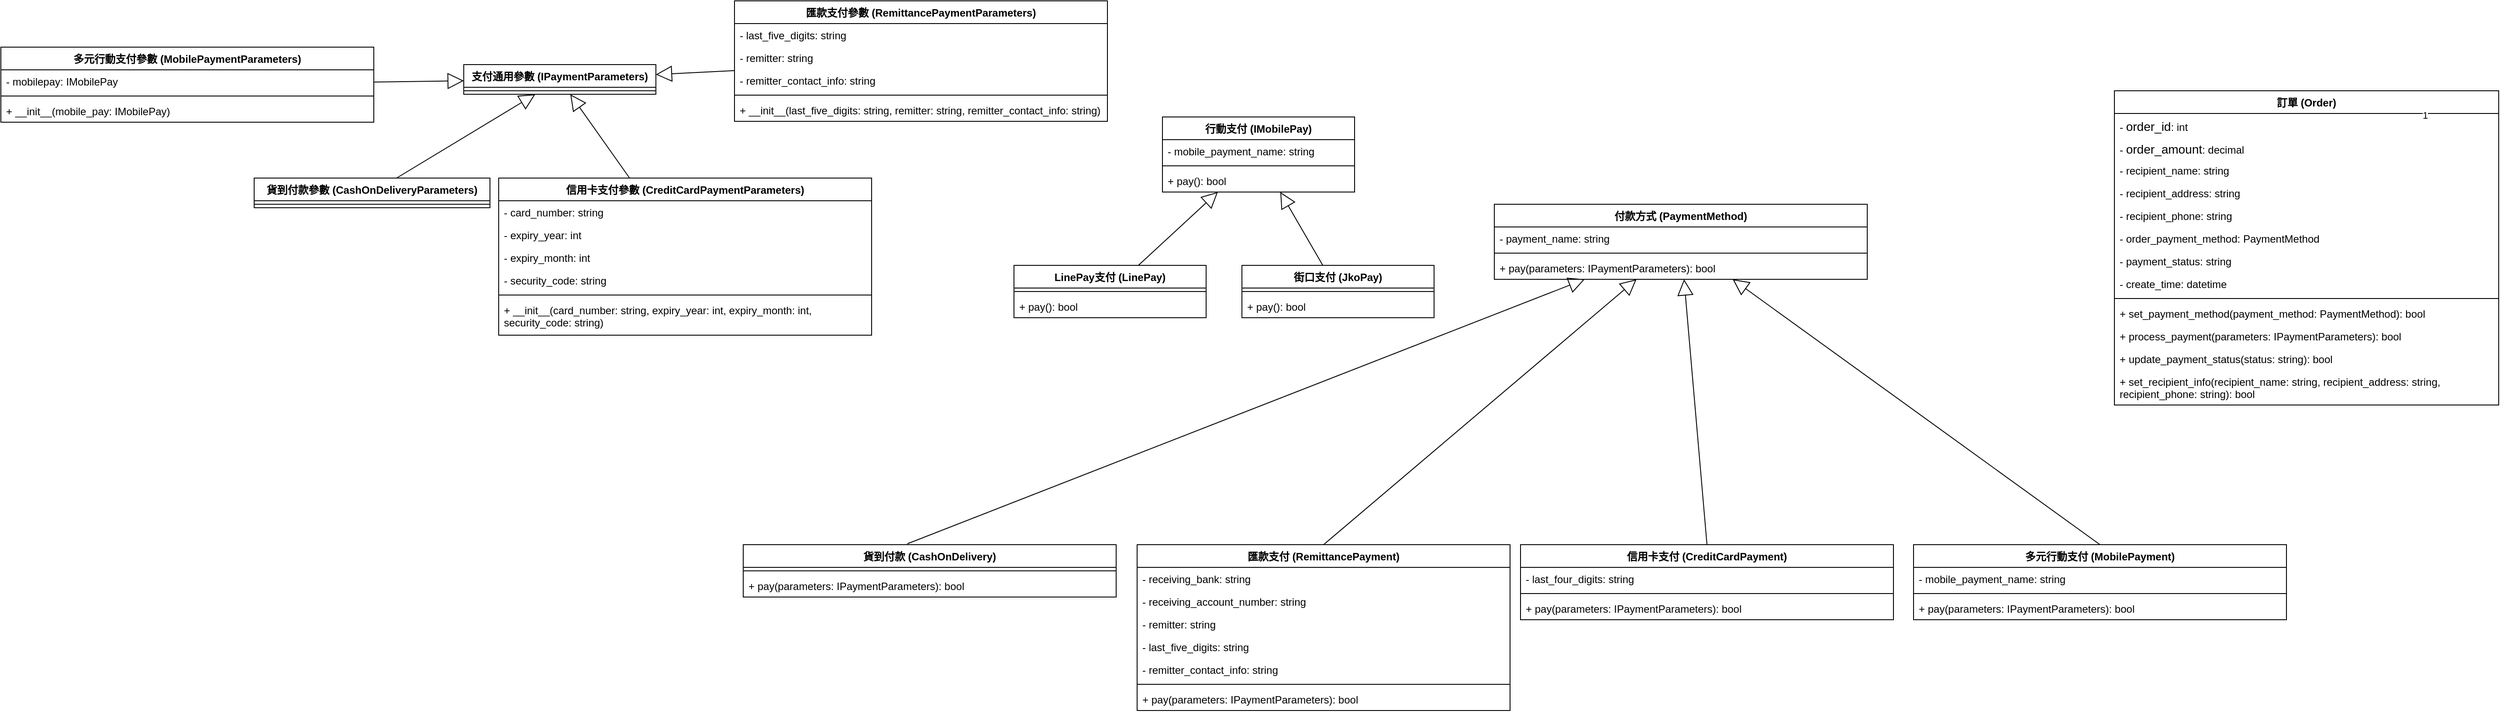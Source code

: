 <mxfile version="25.0.1">
  <diagram name="第 1 页" id="kN2KPB9RIJx70werJEgm">
    <mxGraphModel dx="2902" dy="813" grid="1" gridSize="10" guides="1" tooltips="1" connect="1" arrows="1" fold="1" page="1" pageScale="1" pageWidth="1169" pageHeight="1654" math="0" shadow="0">
      <root>
        <mxCell id="0" />
        <mxCell id="1" parent="0" />
        <mxCell id="q0TdbtP4-X2V0STU8fqp-1" value="訂單 (Order)" style="swimlane;fontStyle=1;align=center;verticalAlign=top;childLayout=stackLayout;horizontal=1;startSize=26;horizontalStack=0;resizeParent=1;resizeParentMax=0;resizeLast=0;collapsible=1;marginBottom=0;whiteSpace=wrap;html=1;" parent="1" vertex="1">
          <mxGeometry x="1490" y="210" width="440" height="360" as="geometry">
            <mxRectangle x="200" y="140" width="160" height="40" as="alternateBounds" />
          </mxGeometry>
        </mxCell>
        <mxCell id="q0TdbtP4-X2V0STU8fqp-2" value="-&amp;nbsp;&lt;span style=&quot;font-family: sans-serif; font-size: 14px; text-wrap-mode: nowrap; background-color: rgb(255, 255, 255);&quot;&gt;order_id&lt;/span&gt;: int" style="text;strokeColor=none;fillColor=none;align=left;verticalAlign=top;spacingLeft=4;spacingRight=4;overflow=hidden;rotatable=0;points=[[0,0.5],[1,0.5]];portConstraint=eastwest;whiteSpace=wrap;html=1;" parent="q0TdbtP4-X2V0STU8fqp-1" vertex="1">
          <mxGeometry y="26" width="440" height="26" as="geometry" />
        </mxCell>
        <mxCell id="q0TdbtP4-X2V0STU8fqp-4" value="-&amp;nbsp;&lt;span style=&quot;font-family: sans-serif; font-size: 14px; text-wrap-mode: nowrap; background-color: rgb(255, 255, 255);&quot;&gt;order_amount&lt;/span&gt;: decimal" style="text;strokeColor=none;fillColor=none;align=left;verticalAlign=top;spacingLeft=4;spacingRight=4;overflow=hidden;rotatable=0;points=[[0,0.5],[1,0.5]];portConstraint=eastwest;whiteSpace=wrap;html=1;" parent="q0TdbtP4-X2V0STU8fqp-1" vertex="1">
          <mxGeometry y="52" width="440" height="26" as="geometry" />
        </mxCell>
        <mxCell id="q0TdbtP4-X2V0STU8fqp-6" value="-&amp;nbsp;&lt;span style=&quot;font-family: sans-serif; text-wrap-mode: nowrap; background-color: rgb(255, 255, 255);&quot;&gt;recipient_name&lt;/span&gt;: string" style="text;strokeColor=none;fillColor=none;align=left;verticalAlign=top;spacingLeft=4;spacingRight=4;overflow=hidden;rotatable=0;points=[[0,0.5],[1,0.5]];portConstraint=eastwest;whiteSpace=wrap;html=1;fontSize=12;" parent="q0TdbtP4-X2V0STU8fqp-1" vertex="1">
          <mxGeometry y="78" width="440" height="26" as="geometry" />
        </mxCell>
        <mxCell id="q0TdbtP4-X2V0STU8fqp-7" value="-&amp;nbsp;&lt;span style=&quot;font-family: sans-serif; text-wrap-mode: nowrap; background-color: rgb(255, 255, 255);&quot;&gt;&lt;font&gt;recipient_address&lt;/font&gt;&lt;/span&gt;: string" style="text;strokeColor=none;fillColor=none;align=left;verticalAlign=top;spacingLeft=4;spacingRight=4;overflow=hidden;rotatable=0;points=[[0,0.5],[1,0.5]];portConstraint=eastwest;whiteSpace=wrap;html=1;" parent="q0TdbtP4-X2V0STU8fqp-1" vertex="1">
          <mxGeometry y="104" width="440" height="26" as="geometry" />
        </mxCell>
        <mxCell id="q0TdbtP4-X2V0STU8fqp-8" value="-&amp;nbsp;&lt;span style=&quot;font-family: sans-serif; text-wrap-mode: nowrap; background-color: rgb(255, 255, 255);&quot;&gt;recipient_phone&lt;/span&gt;: string" style="text;strokeColor=none;fillColor=none;align=left;verticalAlign=top;spacingLeft=4;spacingRight=4;overflow=hidden;rotatable=0;points=[[0,0.5],[1,0.5]];portConstraint=eastwest;whiteSpace=wrap;html=1;fontSize=12;" parent="q0TdbtP4-X2V0STU8fqp-1" vertex="1">
          <mxGeometry y="130" width="440" height="26" as="geometry" />
        </mxCell>
        <mxCell id="q0TdbtP4-X2V0STU8fqp-9" value="-&amp;nbsp;&lt;span style=&quot;font-family: sans-serif; text-wrap-mode: nowrap; background-color: rgb(255, 255, 255);&quot;&gt;order_payment_method&lt;/span&gt;: &lt;font face=&quot;sans-serif&quot;&gt;&lt;span style=&quot;text-wrap-mode: nowrap;&quot;&gt;PaymentMethod&lt;/span&gt;&lt;/font&gt;" style="text;strokeColor=none;fillColor=none;align=left;verticalAlign=top;spacingLeft=4;spacingRight=4;overflow=hidden;rotatable=0;points=[[0,0.5],[1,0.5]];portConstraint=eastwest;whiteSpace=wrap;html=1;fontSize=12;" parent="q0TdbtP4-X2V0STU8fqp-1" vertex="1">
          <mxGeometry y="156" width="440" height="26" as="geometry" />
        </mxCell>
        <mxCell id="q0TdbtP4-X2V0STU8fqp-11" value="- payment_status: string" style="text;strokeColor=none;fillColor=none;align=left;verticalAlign=top;spacingLeft=4;spacingRight=4;overflow=hidden;rotatable=0;points=[[0,0.5],[1,0.5]];portConstraint=eastwest;whiteSpace=wrap;html=1;" parent="q0TdbtP4-X2V0STU8fqp-1" vertex="1">
          <mxGeometry y="182" width="440" height="26" as="geometry" />
        </mxCell>
        <mxCell id="q0TdbtP4-X2V0STU8fqp-12" value="- create_time: datetime" style="text;strokeColor=none;fillColor=none;align=left;verticalAlign=top;spacingLeft=4;spacingRight=4;overflow=hidden;rotatable=0;points=[[0,0.5],[1,0.5]];portConstraint=eastwest;whiteSpace=wrap;html=1;" parent="q0TdbtP4-X2V0STU8fqp-1" vertex="1">
          <mxGeometry y="208" width="440" height="26" as="geometry" />
        </mxCell>
        <mxCell id="q0TdbtP4-X2V0STU8fqp-13" value="" style="line;strokeWidth=1;fillColor=none;align=left;verticalAlign=middle;spacingTop=-1;spacingLeft=3;spacingRight=3;rotatable=0;labelPosition=right;points=[];portConstraint=eastwest;strokeColor=inherit;" parent="q0TdbtP4-X2V0STU8fqp-1" vertex="1">
          <mxGeometry y="234" width="440" height="8" as="geometry" />
        </mxCell>
        <mxCell id="q0TdbtP4-X2V0STU8fqp-14" value="+ set_payment_method(payment_method: PaymentMethod): bool" style="text;strokeColor=none;fillColor=none;align=left;verticalAlign=top;spacingLeft=4;spacingRight=4;overflow=hidden;rotatable=0;points=[[0,0.5],[1,0.5]];portConstraint=eastwest;whiteSpace=wrap;html=1;" parent="q0TdbtP4-X2V0STU8fqp-1" vertex="1">
          <mxGeometry y="242" width="440" height="26" as="geometry" />
        </mxCell>
        <mxCell id="q0TdbtP4-X2V0STU8fqp-15" value="+ process_payment(parameters: IPaymentParameters): bool" style="text;strokeColor=none;fillColor=none;align=left;verticalAlign=top;spacingLeft=4;spacingRight=4;overflow=hidden;rotatable=0;points=[[0,0.5],[1,0.5]];portConstraint=eastwest;whiteSpace=wrap;html=1;" parent="q0TdbtP4-X2V0STU8fqp-1" vertex="1">
          <mxGeometry y="268" width="440" height="26" as="geometry" />
        </mxCell>
        <mxCell id="4t4U_nMPSx-wu9e17vIo-1" value="+ update_payment_status(status: string): bool" style="text;strokeColor=none;fillColor=none;align=left;verticalAlign=top;spacingLeft=4;spacingRight=4;overflow=hidden;rotatable=0;points=[[0,0.5],[1,0.5]];portConstraint=eastwest;whiteSpace=wrap;html=1;" vertex="1" parent="q0TdbtP4-X2V0STU8fqp-1">
          <mxGeometry y="294" width="440" height="26" as="geometry" />
        </mxCell>
        <mxCell id="4t4U_nMPSx-wu9e17vIo-2" value="+&amp;nbsp;set_recipient_info(recipient_name: string, recipient_address: string, recipient_phone: string): bool" style="text;strokeColor=none;fillColor=none;align=left;verticalAlign=top;spacingLeft=4;spacingRight=4;overflow=hidden;rotatable=0;points=[[0,0.5],[1,0.5]];portConstraint=eastwest;whiteSpace=wrap;html=1;" vertex="1" parent="q0TdbtP4-X2V0STU8fqp-1">
          <mxGeometry y="320" width="440" height="40" as="geometry" />
        </mxCell>
        <mxCell id="q0TdbtP4-X2V0STU8fqp-16" value="1" style="edgeLabel;resizable=0;html=1;align=left;verticalAlign=bottom;" parent="1" connectable="0" vertex="1">
          <mxGeometry x="1841" y="246" as="geometry" />
        </mxCell>
        <mxCell id="q0TdbtP4-X2V0STU8fqp-17" value="付款方式 (PaymentMethod)" style="swimlane;fontStyle=1;align=center;verticalAlign=top;childLayout=stackLayout;horizontal=1;startSize=26;horizontalStack=0;resizeParent=1;resizeParentMax=0;resizeLast=0;collapsible=1;marginBottom=0;whiteSpace=wrap;html=1;" parent="1" vertex="1">
          <mxGeometry x="780" y="340" width="427" height="86" as="geometry">
            <mxRectangle x="200" y="140" width="160" height="40" as="alternateBounds" />
          </mxGeometry>
        </mxCell>
        <mxCell id="q0TdbtP4-X2V0STU8fqp-18" value="- payment_name: string" style="text;strokeColor=none;fillColor=none;align=left;verticalAlign=top;spacingLeft=4;spacingRight=4;overflow=hidden;rotatable=0;points=[[0,0.5],[1,0.5]];portConstraint=eastwest;whiteSpace=wrap;html=1;" parent="q0TdbtP4-X2V0STU8fqp-17" vertex="1">
          <mxGeometry y="26" width="427" height="26" as="geometry" />
        </mxCell>
        <mxCell id="q0TdbtP4-X2V0STU8fqp-22" value="" style="line;strokeWidth=1;fillColor=none;align=left;verticalAlign=middle;spacingTop=-1;spacingLeft=3;spacingRight=3;rotatable=0;labelPosition=right;points=[];portConstraint=eastwest;strokeColor=inherit;" parent="q0TdbtP4-X2V0STU8fqp-17" vertex="1">
          <mxGeometry y="52" width="427" height="8" as="geometry" />
        </mxCell>
        <mxCell id="q0TdbtP4-X2V0STU8fqp-25" value="+ pay(parameters: IPaymentParameters): bool" style="text;strokeColor=none;fillColor=none;align=left;verticalAlign=top;spacingLeft=4;spacingRight=4;overflow=hidden;rotatable=0;points=[[0,0.5],[1,0.5]];portConstraint=eastwest;whiteSpace=wrap;html=1;" parent="q0TdbtP4-X2V0STU8fqp-17" vertex="1">
          <mxGeometry y="60" width="427" height="26" as="geometry" />
        </mxCell>
        <mxCell id="q0TdbtP4-X2V0STU8fqp-29" value="多元行動支付 (MobilePayment)" style="swimlane;fontStyle=1;align=center;verticalAlign=top;childLayout=stackLayout;horizontal=1;startSize=26;horizontalStack=0;resizeParent=1;resizeParentMax=0;resizeLast=0;collapsible=1;marginBottom=0;whiteSpace=wrap;html=1;" parent="1" vertex="1">
          <mxGeometry x="1260" y="730" width="427" height="86" as="geometry">
            <mxRectangle x="200" y="140" width="160" height="40" as="alternateBounds" />
          </mxGeometry>
        </mxCell>
        <mxCell id="q0TdbtP4-X2V0STU8fqp-30" value="- mobile_payment_name: string" style="text;strokeColor=none;fillColor=none;align=left;verticalAlign=top;spacingLeft=4;spacingRight=4;overflow=hidden;rotatable=0;points=[[0,0.5],[1,0.5]];portConstraint=eastwest;whiteSpace=wrap;html=1;" parent="q0TdbtP4-X2V0STU8fqp-29" vertex="1">
          <mxGeometry y="26" width="427" height="26" as="geometry" />
        </mxCell>
        <mxCell id="q0TdbtP4-X2V0STU8fqp-32" value="" style="line;strokeWidth=1;fillColor=none;align=left;verticalAlign=middle;spacingTop=-1;spacingLeft=3;spacingRight=3;rotatable=0;labelPosition=right;points=[];portConstraint=eastwest;strokeColor=inherit;" parent="q0TdbtP4-X2V0STU8fqp-29" vertex="1">
          <mxGeometry y="52" width="427" height="8" as="geometry" />
        </mxCell>
        <mxCell id="q0TdbtP4-X2V0STU8fqp-33" value="+ pay(parameters: IPaymentParameters): bool" style="text;strokeColor=none;fillColor=none;align=left;verticalAlign=top;spacingLeft=4;spacingRight=4;overflow=hidden;rotatable=0;points=[[0,0.5],[1,0.5]];portConstraint=eastwest;whiteSpace=wrap;html=1;" parent="q0TdbtP4-X2V0STU8fqp-29" vertex="1">
          <mxGeometry y="60" width="427" height="26" as="geometry" />
        </mxCell>
        <mxCell id="q0TdbtP4-X2V0STU8fqp-34" value="" style="endArrow=block;endSize=16;endFill=0;html=1;rounded=0;exitX=0.5;exitY=0;exitDx=0;exitDy=0;" parent="1" source="q0TdbtP4-X2V0STU8fqp-29" target="q0TdbtP4-X2V0STU8fqp-17" edge="1">
          <mxGeometry width="160" relative="1" as="geometry">
            <mxPoint x="720" y="310" as="sourcePoint" />
            <mxPoint x="1100" y="450" as="targetPoint" />
          </mxGeometry>
        </mxCell>
        <mxCell id="q0TdbtP4-X2V0STU8fqp-35" value="信用卡支付 (CreditCardPayment)" style="swimlane;fontStyle=1;align=center;verticalAlign=top;childLayout=stackLayout;horizontal=1;startSize=26;horizontalStack=0;resizeParent=1;resizeParentMax=0;resizeLast=0;collapsible=1;marginBottom=0;whiteSpace=wrap;html=1;" parent="1" vertex="1">
          <mxGeometry x="810" y="730" width="427" height="86" as="geometry">
            <mxRectangle x="200" y="140" width="160" height="40" as="alternateBounds" />
          </mxGeometry>
        </mxCell>
        <mxCell id="q0TdbtP4-X2V0STU8fqp-36" value="- last_four_digits: string" style="text;strokeColor=none;fillColor=none;align=left;verticalAlign=top;spacingLeft=4;spacingRight=4;overflow=hidden;rotatable=0;points=[[0,0.5],[1,0.5]];portConstraint=eastwest;whiteSpace=wrap;html=1;" parent="q0TdbtP4-X2V0STU8fqp-35" vertex="1">
          <mxGeometry y="26" width="427" height="26" as="geometry" />
        </mxCell>
        <mxCell id="q0TdbtP4-X2V0STU8fqp-37" value="" style="line;strokeWidth=1;fillColor=none;align=left;verticalAlign=middle;spacingTop=-1;spacingLeft=3;spacingRight=3;rotatable=0;labelPosition=right;points=[];portConstraint=eastwest;strokeColor=inherit;" parent="q0TdbtP4-X2V0STU8fqp-35" vertex="1">
          <mxGeometry y="52" width="427" height="8" as="geometry" />
        </mxCell>
        <mxCell id="q0TdbtP4-X2V0STU8fqp-38" value="+ pay(parameters: IPaymentParameters): bool" style="text;strokeColor=none;fillColor=none;align=left;verticalAlign=top;spacingLeft=4;spacingRight=4;overflow=hidden;rotatable=0;points=[[0,0.5],[1,0.5]];portConstraint=eastwest;whiteSpace=wrap;html=1;" parent="q0TdbtP4-X2V0STU8fqp-35" vertex="1">
          <mxGeometry y="60" width="427" height="26" as="geometry" />
        </mxCell>
        <mxCell id="q0TdbtP4-X2V0STU8fqp-39" value="" style="endArrow=block;endSize=16;endFill=0;html=1;rounded=0;exitX=0.5;exitY=0;exitDx=0;exitDy=0;" parent="1" source="q0TdbtP4-X2V0STU8fqp-35" target="q0TdbtP4-X2V0STU8fqp-17" edge="1">
          <mxGeometry width="160" relative="1" as="geometry">
            <mxPoint x="1254" y="740" as="sourcePoint" />
            <mxPoint x="994" y="570" as="targetPoint" />
          </mxGeometry>
        </mxCell>
        <mxCell id="q0TdbtP4-X2V0STU8fqp-40" value="匯款支付 (RemittancePayment)" style="swimlane;fontStyle=1;align=center;verticalAlign=top;childLayout=stackLayout;horizontal=1;startSize=26;horizontalStack=0;resizeParent=1;resizeParentMax=0;resizeLast=0;collapsible=1;marginBottom=0;whiteSpace=wrap;html=1;" parent="1" vertex="1">
          <mxGeometry x="371" y="730" width="427" height="190" as="geometry">
            <mxRectangle x="200" y="140" width="160" height="40" as="alternateBounds" />
          </mxGeometry>
        </mxCell>
        <mxCell id="q0TdbtP4-X2V0STU8fqp-41" value="- receiving_bank: string" style="text;strokeColor=none;fillColor=none;align=left;verticalAlign=top;spacingLeft=4;spacingRight=4;overflow=hidden;rotatable=0;points=[[0,0.5],[1,0.5]];portConstraint=eastwest;whiteSpace=wrap;html=1;" parent="q0TdbtP4-X2V0STU8fqp-40" vertex="1">
          <mxGeometry y="26" width="427" height="26" as="geometry" />
        </mxCell>
        <mxCell id="q0TdbtP4-X2V0STU8fqp-42" value="- receiving_account_number: string" style="text;strokeColor=none;fillColor=none;align=left;verticalAlign=top;spacingLeft=4;spacingRight=4;overflow=hidden;rotatable=0;points=[[0,0.5],[1,0.5]];portConstraint=eastwest;whiteSpace=wrap;html=1;" parent="q0TdbtP4-X2V0STU8fqp-40" vertex="1">
          <mxGeometry y="52" width="427" height="26" as="geometry" />
        </mxCell>
        <mxCell id="q0TdbtP4-X2V0STU8fqp-43" value="- remitter: string" style="text;strokeColor=none;fillColor=none;align=left;verticalAlign=top;spacingLeft=4;spacingRight=4;overflow=hidden;rotatable=0;points=[[0,0.5],[1,0.5]];portConstraint=eastwest;whiteSpace=wrap;html=1;" parent="q0TdbtP4-X2V0STU8fqp-40" vertex="1">
          <mxGeometry y="78" width="427" height="26" as="geometry" />
        </mxCell>
        <mxCell id="q0TdbtP4-X2V0STU8fqp-44" value="- last_five_digits: string" style="text;strokeColor=none;fillColor=none;align=left;verticalAlign=top;spacingLeft=4;spacingRight=4;overflow=hidden;rotatable=0;points=[[0,0.5],[1,0.5]];portConstraint=eastwest;whiteSpace=wrap;html=1;" parent="q0TdbtP4-X2V0STU8fqp-40" vertex="1">
          <mxGeometry y="104" width="427" height="26" as="geometry" />
        </mxCell>
        <mxCell id="q0TdbtP4-X2V0STU8fqp-45" value="- remitter_contact_info: string" style="text;strokeColor=none;fillColor=none;align=left;verticalAlign=top;spacingLeft=4;spacingRight=4;overflow=hidden;rotatable=0;points=[[0,0.5],[1,0.5]];portConstraint=eastwest;whiteSpace=wrap;html=1;" parent="q0TdbtP4-X2V0STU8fqp-40" vertex="1">
          <mxGeometry y="130" width="427" height="26" as="geometry" />
        </mxCell>
        <mxCell id="q0TdbtP4-X2V0STU8fqp-46" value="" style="line;strokeWidth=1;fillColor=none;align=left;verticalAlign=middle;spacingTop=-1;spacingLeft=3;spacingRight=3;rotatable=0;labelPosition=right;points=[];portConstraint=eastwest;strokeColor=inherit;" parent="q0TdbtP4-X2V0STU8fqp-40" vertex="1">
          <mxGeometry y="156" width="427" height="8" as="geometry" />
        </mxCell>
        <mxCell id="q0TdbtP4-X2V0STU8fqp-47" value="+ pay(parameters: IPaymentParameters): bool" style="text;strokeColor=none;fillColor=none;align=left;verticalAlign=top;spacingLeft=4;spacingRight=4;overflow=hidden;rotatable=0;points=[[0,0.5],[1,0.5]];portConstraint=eastwest;whiteSpace=wrap;html=1;" parent="q0TdbtP4-X2V0STU8fqp-40" vertex="1">
          <mxGeometry y="164" width="427" height="26" as="geometry" />
        </mxCell>
        <mxCell id="q0TdbtP4-X2V0STU8fqp-48" value="" style="endArrow=block;endSize=16;endFill=0;html=1;rounded=0;exitX=0.5;exitY=0;exitDx=0;exitDy=0;" parent="1" source="q0TdbtP4-X2V0STU8fqp-40" target="q0TdbtP4-X2V0STU8fqp-17" edge="1">
          <mxGeometry width="160" relative="1" as="geometry">
            <mxPoint x="874" y="730" as="sourcePoint" />
            <mxPoint x="988" y="568" as="targetPoint" />
          </mxGeometry>
        </mxCell>
        <mxCell id="4t4U_nMPSx-wu9e17vIo-3" value="貨到付款 (CashOnDelivery)" style="swimlane;fontStyle=1;align=center;verticalAlign=top;childLayout=stackLayout;horizontal=1;startSize=26;horizontalStack=0;resizeParent=1;resizeParentMax=0;resizeLast=0;collapsible=1;marginBottom=0;whiteSpace=wrap;html=1;" vertex="1" parent="1">
          <mxGeometry x="-80" y="730" width="427" height="60" as="geometry">
            <mxRectangle x="200" y="140" width="160" height="40" as="alternateBounds" />
          </mxGeometry>
        </mxCell>
        <mxCell id="4t4U_nMPSx-wu9e17vIo-5" value="" style="line;strokeWidth=1;fillColor=none;align=left;verticalAlign=middle;spacingTop=-1;spacingLeft=3;spacingRight=3;rotatable=0;labelPosition=right;points=[];portConstraint=eastwest;strokeColor=inherit;" vertex="1" parent="4t4U_nMPSx-wu9e17vIo-3">
          <mxGeometry y="26" width="427" height="8" as="geometry" />
        </mxCell>
        <mxCell id="4t4U_nMPSx-wu9e17vIo-6" value="+ pay(parameters: IPaymentParameters): bool" style="text;strokeColor=none;fillColor=none;align=left;verticalAlign=top;spacingLeft=4;spacingRight=4;overflow=hidden;rotatable=0;points=[[0,0.5],[1,0.5]];portConstraint=eastwest;whiteSpace=wrap;html=1;" vertex="1" parent="4t4U_nMPSx-wu9e17vIo-3">
          <mxGeometry y="34" width="427" height="26" as="geometry" />
        </mxCell>
        <mxCell id="4t4U_nMPSx-wu9e17vIo-7" value="" style="endArrow=block;endSize=16;endFill=0;html=1;rounded=0;exitX=0.44;exitY=-0.017;exitDx=0;exitDy=0;exitPerimeter=0;" edge="1" parent="1" source="4t4U_nMPSx-wu9e17vIo-3" target="q0TdbtP4-X2V0STU8fqp-17">
          <mxGeometry width="160" relative="1" as="geometry">
            <mxPoint x="595" y="740" as="sourcePoint" />
            <mxPoint x="885" y="440" as="targetPoint" />
          </mxGeometry>
        </mxCell>
        <mxCell id="4t4U_nMPSx-wu9e17vIo-8" value="行動支付 (IMobilePay)" style="swimlane;fontStyle=1;align=center;verticalAlign=top;childLayout=stackLayout;horizontal=1;startSize=26;horizontalStack=0;resizeParent=1;resizeParentMax=0;resizeLast=0;collapsible=1;marginBottom=0;whiteSpace=wrap;html=1;" vertex="1" parent="1">
          <mxGeometry x="400" y="240" width="220" height="86" as="geometry">
            <mxRectangle x="200" y="140" width="160" height="40" as="alternateBounds" />
          </mxGeometry>
        </mxCell>
        <mxCell id="4t4U_nMPSx-wu9e17vIo-9" value="- mobile_payment_name: string" style="text;strokeColor=none;fillColor=none;align=left;verticalAlign=top;spacingLeft=4;spacingRight=4;overflow=hidden;rotatable=0;points=[[0,0.5],[1,0.5]];portConstraint=eastwest;whiteSpace=wrap;html=1;" vertex="1" parent="4t4U_nMPSx-wu9e17vIo-8">
          <mxGeometry y="26" width="220" height="26" as="geometry" />
        </mxCell>
        <mxCell id="4t4U_nMPSx-wu9e17vIo-10" value="" style="line;strokeWidth=1;fillColor=none;align=left;verticalAlign=middle;spacingTop=-1;spacingLeft=3;spacingRight=3;rotatable=0;labelPosition=right;points=[];portConstraint=eastwest;strokeColor=inherit;" vertex="1" parent="4t4U_nMPSx-wu9e17vIo-8">
          <mxGeometry y="52" width="220" height="8" as="geometry" />
        </mxCell>
        <mxCell id="4t4U_nMPSx-wu9e17vIo-11" value="+ pay(): bool" style="text;strokeColor=none;fillColor=none;align=left;verticalAlign=top;spacingLeft=4;spacingRight=4;overflow=hidden;rotatable=0;points=[[0,0.5],[1,0.5]];portConstraint=eastwest;whiteSpace=wrap;html=1;" vertex="1" parent="4t4U_nMPSx-wu9e17vIo-8">
          <mxGeometry y="60" width="220" height="26" as="geometry" />
        </mxCell>
        <mxCell id="4t4U_nMPSx-wu9e17vIo-12" value="LinePay支付 (LinePay)" style="swimlane;fontStyle=1;align=center;verticalAlign=top;childLayout=stackLayout;horizontal=1;startSize=26;horizontalStack=0;resizeParent=1;resizeParentMax=0;resizeLast=0;collapsible=1;marginBottom=0;whiteSpace=wrap;html=1;" vertex="1" parent="1">
          <mxGeometry x="230" y="410" width="220" height="60" as="geometry">
            <mxRectangle x="200" y="140" width="160" height="40" as="alternateBounds" />
          </mxGeometry>
        </mxCell>
        <mxCell id="4t4U_nMPSx-wu9e17vIo-14" value="" style="line;strokeWidth=1;fillColor=none;align=left;verticalAlign=middle;spacingTop=-1;spacingLeft=3;spacingRight=3;rotatable=0;labelPosition=right;points=[];portConstraint=eastwest;strokeColor=inherit;" vertex="1" parent="4t4U_nMPSx-wu9e17vIo-12">
          <mxGeometry y="26" width="220" height="8" as="geometry" />
        </mxCell>
        <mxCell id="4t4U_nMPSx-wu9e17vIo-15" value="+ pay(): bool" style="text;strokeColor=none;fillColor=none;align=left;verticalAlign=top;spacingLeft=4;spacingRight=4;overflow=hidden;rotatable=0;points=[[0,0.5],[1,0.5]];portConstraint=eastwest;whiteSpace=wrap;html=1;" vertex="1" parent="4t4U_nMPSx-wu9e17vIo-12">
          <mxGeometry y="34" width="220" height="26" as="geometry" />
        </mxCell>
        <mxCell id="4t4U_nMPSx-wu9e17vIo-16" value="" style="endArrow=block;endSize=16;endFill=0;html=1;rounded=0;" edge="1" parent="1" source="4t4U_nMPSx-wu9e17vIo-12" target="4t4U_nMPSx-wu9e17vIo-8">
          <mxGeometry width="160" relative="1" as="geometry">
            <mxPoint x="458" y="839" as="sourcePoint" />
            <mxPoint x="1168" y="538" as="targetPoint" />
          </mxGeometry>
        </mxCell>
        <mxCell id="4t4U_nMPSx-wu9e17vIo-17" value="街口支付 (JkoPay)" style="swimlane;fontStyle=1;align=center;verticalAlign=top;childLayout=stackLayout;horizontal=1;startSize=26;horizontalStack=0;resizeParent=1;resizeParentMax=0;resizeLast=0;collapsible=1;marginBottom=0;whiteSpace=wrap;html=1;" vertex="1" parent="1">
          <mxGeometry x="491" y="410" width="220" height="60" as="geometry">
            <mxRectangle x="200" y="140" width="160" height="40" as="alternateBounds" />
          </mxGeometry>
        </mxCell>
        <mxCell id="4t4U_nMPSx-wu9e17vIo-18" value="" style="line;strokeWidth=1;fillColor=none;align=left;verticalAlign=middle;spacingTop=-1;spacingLeft=3;spacingRight=3;rotatable=0;labelPosition=right;points=[];portConstraint=eastwest;strokeColor=inherit;" vertex="1" parent="4t4U_nMPSx-wu9e17vIo-17">
          <mxGeometry y="26" width="220" height="8" as="geometry" />
        </mxCell>
        <mxCell id="4t4U_nMPSx-wu9e17vIo-19" value="+ pay(): bool" style="text;strokeColor=none;fillColor=none;align=left;verticalAlign=top;spacingLeft=4;spacingRight=4;overflow=hidden;rotatable=0;points=[[0,0.5],[1,0.5]];portConstraint=eastwest;whiteSpace=wrap;html=1;" vertex="1" parent="4t4U_nMPSx-wu9e17vIo-17">
          <mxGeometry y="34" width="220" height="26" as="geometry" />
        </mxCell>
        <mxCell id="4t4U_nMPSx-wu9e17vIo-20" value="" style="endArrow=block;endSize=16;endFill=0;html=1;rounded=0;" edge="1" parent="1" source="4t4U_nMPSx-wu9e17vIo-17" target="4t4U_nMPSx-wu9e17vIo-8">
          <mxGeometry width="160" relative="1" as="geometry">
            <mxPoint x="382" y="420" as="sourcePoint" />
            <mxPoint x="473" y="336" as="targetPoint" />
          </mxGeometry>
        </mxCell>
        <mxCell id="4t4U_nMPSx-wu9e17vIo-21" value="支付通用參數 (IPaymentParameters)" style="swimlane;fontStyle=1;align=center;verticalAlign=top;childLayout=stackLayout;horizontal=1;startSize=26;horizontalStack=0;resizeParent=1;resizeParentMax=0;resizeLast=0;collapsible=1;marginBottom=0;whiteSpace=wrap;html=1;" vertex="1" parent="1">
          <mxGeometry x="-400" y="180" width="220" height="34" as="geometry">
            <mxRectangle x="200" y="140" width="160" height="40" as="alternateBounds" />
          </mxGeometry>
        </mxCell>
        <mxCell id="4t4U_nMPSx-wu9e17vIo-23" value="" style="line;strokeWidth=1;fillColor=none;align=left;verticalAlign=middle;spacingTop=-1;spacingLeft=3;spacingRight=3;rotatable=0;labelPosition=right;points=[];portConstraint=eastwest;strokeColor=inherit;" vertex="1" parent="4t4U_nMPSx-wu9e17vIo-21">
          <mxGeometry y="26" width="220" height="8" as="geometry" />
        </mxCell>
        <mxCell id="4t4U_nMPSx-wu9e17vIo-25" value="貨到付款參數 (CashOnDeliveryParameters)" style="swimlane;fontStyle=1;align=center;verticalAlign=top;childLayout=stackLayout;horizontal=1;startSize=26;horizontalStack=0;resizeParent=1;resizeParentMax=0;resizeLast=0;collapsible=1;marginBottom=0;whiteSpace=wrap;html=1;" vertex="1" parent="1">
          <mxGeometry x="-640" y="310" width="270" height="34" as="geometry">
            <mxRectangle x="200" y="140" width="160" height="40" as="alternateBounds" />
          </mxGeometry>
        </mxCell>
        <mxCell id="4t4U_nMPSx-wu9e17vIo-26" value="" style="line;strokeWidth=1;fillColor=none;align=left;verticalAlign=middle;spacingTop=-1;spacingLeft=3;spacingRight=3;rotatable=0;labelPosition=right;points=[];portConstraint=eastwest;strokeColor=inherit;" vertex="1" parent="4t4U_nMPSx-wu9e17vIo-25">
          <mxGeometry y="26" width="270" height="8" as="geometry" />
        </mxCell>
        <mxCell id="4t4U_nMPSx-wu9e17vIo-29" value="" style="endArrow=block;endSize=16;endFill=0;html=1;rounded=0;" edge="1" parent="1" source="4t4U_nMPSx-wu9e17vIo-25" target="4t4U_nMPSx-wu9e17vIo-21">
          <mxGeometry width="160" relative="1" as="geometry">
            <mxPoint x="382" y="420" as="sourcePoint" />
            <mxPoint x="473" y="336" as="targetPoint" />
          </mxGeometry>
        </mxCell>
        <mxCell id="4t4U_nMPSx-wu9e17vIo-32" value="信用卡支付參數 (CreditCardPaymentParameters)" style="swimlane;fontStyle=1;align=center;verticalAlign=top;childLayout=stackLayout;horizontal=1;startSize=26;horizontalStack=0;resizeParent=1;resizeParentMax=0;resizeLast=0;collapsible=1;marginBottom=0;whiteSpace=wrap;html=1;" vertex="1" parent="1">
          <mxGeometry x="-360" y="310" width="427" height="180" as="geometry">
            <mxRectangle x="200" y="140" width="160" height="40" as="alternateBounds" />
          </mxGeometry>
        </mxCell>
        <mxCell id="4t4U_nMPSx-wu9e17vIo-33" value="- card_number: string" style="text;strokeColor=none;fillColor=none;align=left;verticalAlign=top;spacingLeft=4;spacingRight=4;overflow=hidden;rotatable=0;points=[[0,0.5],[1,0.5]];portConstraint=eastwest;whiteSpace=wrap;html=1;" vertex="1" parent="4t4U_nMPSx-wu9e17vIo-32">
          <mxGeometry y="26" width="427" height="26" as="geometry" />
        </mxCell>
        <mxCell id="4t4U_nMPSx-wu9e17vIo-40" value="- expiry_year: int" style="text;strokeColor=none;fillColor=none;align=left;verticalAlign=top;spacingLeft=4;spacingRight=4;overflow=hidden;rotatable=0;points=[[0,0.5],[1,0.5]];portConstraint=eastwest;whiteSpace=wrap;html=1;" vertex="1" parent="4t4U_nMPSx-wu9e17vIo-32">
          <mxGeometry y="52" width="427" height="26" as="geometry" />
        </mxCell>
        <mxCell id="4t4U_nMPSx-wu9e17vIo-41" value="- expiry_month: int" style="text;strokeColor=none;fillColor=none;align=left;verticalAlign=top;spacingLeft=4;spacingRight=4;overflow=hidden;rotatable=0;points=[[0,0.5],[1,0.5]];portConstraint=eastwest;whiteSpace=wrap;html=1;" vertex="1" parent="4t4U_nMPSx-wu9e17vIo-32">
          <mxGeometry y="78" width="427" height="26" as="geometry" />
        </mxCell>
        <mxCell id="4t4U_nMPSx-wu9e17vIo-42" value="- security_code: string" style="text;strokeColor=none;fillColor=none;align=left;verticalAlign=top;spacingLeft=4;spacingRight=4;overflow=hidden;rotatable=0;points=[[0,0.5],[1,0.5]];portConstraint=eastwest;whiteSpace=wrap;html=1;" vertex="1" parent="4t4U_nMPSx-wu9e17vIo-32">
          <mxGeometry y="104" width="427" height="26" as="geometry" />
        </mxCell>
        <mxCell id="4t4U_nMPSx-wu9e17vIo-34" value="" style="line;strokeWidth=1;fillColor=none;align=left;verticalAlign=middle;spacingTop=-1;spacingLeft=3;spacingRight=3;rotatable=0;labelPosition=right;points=[];portConstraint=eastwest;strokeColor=inherit;" vertex="1" parent="4t4U_nMPSx-wu9e17vIo-32">
          <mxGeometry y="130" width="427" height="8" as="geometry" />
        </mxCell>
        <mxCell id="4t4U_nMPSx-wu9e17vIo-35" value="+ __init__(card_number: string, expiry_year: int, expiry_month: int, security_code: string)" style="text;strokeColor=none;fillColor=none;align=left;verticalAlign=top;spacingLeft=4;spacingRight=4;overflow=hidden;rotatable=0;points=[[0,0.5],[1,0.5]];portConstraint=eastwest;whiteSpace=wrap;html=1;" vertex="1" parent="4t4U_nMPSx-wu9e17vIo-32">
          <mxGeometry y="138" width="427" height="42" as="geometry" />
        </mxCell>
        <mxCell id="4t4U_nMPSx-wu9e17vIo-43" value="" style="endArrow=block;endSize=16;endFill=0;html=1;rounded=0;" edge="1" parent="1" source="4t4U_nMPSx-wu9e17vIo-32" target="4t4U_nMPSx-wu9e17vIo-21">
          <mxGeometry width="160" relative="1" as="geometry">
            <mxPoint x="-467" y="320" as="sourcePoint" />
            <mxPoint x="-308" y="224" as="targetPoint" />
          </mxGeometry>
        </mxCell>
        <mxCell id="4t4U_nMPSx-wu9e17vIo-44" value="匯款支付參數 (RemittancePaymentParameters)" style="swimlane;fontStyle=1;align=center;verticalAlign=top;childLayout=stackLayout;horizontal=1;startSize=26;horizontalStack=0;resizeParent=1;resizeParentMax=0;resizeLast=0;collapsible=1;marginBottom=0;whiteSpace=wrap;html=1;" vertex="1" parent="1">
          <mxGeometry x="-90" y="107" width="427" height="138" as="geometry">
            <mxRectangle x="200" y="140" width="160" height="40" as="alternateBounds" />
          </mxGeometry>
        </mxCell>
        <mxCell id="4t4U_nMPSx-wu9e17vIo-45" value="- last_five_digits: string" style="text;strokeColor=none;fillColor=none;align=left;verticalAlign=top;spacingLeft=4;spacingRight=4;overflow=hidden;rotatable=0;points=[[0,0.5],[1,0.5]];portConstraint=eastwest;whiteSpace=wrap;html=1;" vertex="1" parent="4t4U_nMPSx-wu9e17vIo-44">
          <mxGeometry y="26" width="427" height="26" as="geometry" />
        </mxCell>
        <mxCell id="4t4U_nMPSx-wu9e17vIo-46" value="- remitter: string" style="text;strokeColor=none;fillColor=none;align=left;verticalAlign=top;spacingLeft=4;spacingRight=4;overflow=hidden;rotatable=0;points=[[0,0.5],[1,0.5]];portConstraint=eastwest;whiteSpace=wrap;html=1;" vertex="1" parent="4t4U_nMPSx-wu9e17vIo-44">
          <mxGeometry y="52" width="427" height="26" as="geometry" />
        </mxCell>
        <mxCell id="4t4U_nMPSx-wu9e17vIo-47" value="- remitter_contact_info: string" style="text;strokeColor=none;fillColor=none;align=left;verticalAlign=top;spacingLeft=4;spacingRight=4;overflow=hidden;rotatable=0;points=[[0,0.5],[1,0.5]];portConstraint=eastwest;whiteSpace=wrap;html=1;" vertex="1" parent="4t4U_nMPSx-wu9e17vIo-44">
          <mxGeometry y="78" width="427" height="26" as="geometry" />
        </mxCell>
        <mxCell id="4t4U_nMPSx-wu9e17vIo-49" value="" style="line;strokeWidth=1;fillColor=none;align=left;verticalAlign=middle;spacingTop=-1;spacingLeft=3;spacingRight=3;rotatable=0;labelPosition=right;points=[];portConstraint=eastwest;strokeColor=inherit;" vertex="1" parent="4t4U_nMPSx-wu9e17vIo-44">
          <mxGeometry y="104" width="427" height="8" as="geometry" />
        </mxCell>
        <mxCell id="4t4U_nMPSx-wu9e17vIo-50" value="+ __init__(last_five_digits: string, remitter: string, remitter_contact_info: string)" style="text;strokeColor=none;fillColor=none;align=left;verticalAlign=top;spacingLeft=4;spacingRight=4;overflow=hidden;rotatable=0;points=[[0,0.5],[1,0.5]];portConstraint=eastwest;whiteSpace=wrap;html=1;" vertex="1" parent="4t4U_nMPSx-wu9e17vIo-44">
          <mxGeometry y="112" width="427" height="26" as="geometry" />
        </mxCell>
        <mxCell id="4t4U_nMPSx-wu9e17vIo-51" value="" style="endArrow=block;endSize=16;endFill=0;html=1;rounded=0;" edge="1" parent="1" source="4t4U_nMPSx-wu9e17vIo-44" target="4t4U_nMPSx-wu9e17vIo-21">
          <mxGeometry width="160" relative="1" as="geometry">
            <mxPoint x="-200" y="320" as="sourcePoint" />
            <mxPoint x="-268" y="224" as="targetPoint" />
          </mxGeometry>
        </mxCell>
        <mxCell id="4t4U_nMPSx-wu9e17vIo-59" value="多元行動支付參數 (MobilePaymentParameters)" style="swimlane;fontStyle=1;align=center;verticalAlign=top;childLayout=stackLayout;horizontal=1;startSize=26;horizontalStack=0;resizeParent=1;resizeParentMax=0;resizeLast=0;collapsible=1;marginBottom=0;whiteSpace=wrap;html=1;" vertex="1" parent="1">
          <mxGeometry x="-930" y="160" width="427" height="86" as="geometry">
            <mxRectangle x="200" y="140" width="160" height="40" as="alternateBounds" />
          </mxGeometry>
        </mxCell>
        <mxCell id="4t4U_nMPSx-wu9e17vIo-60" value="- mobilepay: IMobilePay" style="text;strokeColor=none;fillColor=none;align=left;verticalAlign=top;spacingLeft=4;spacingRight=4;overflow=hidden;rotatable=0;points=[[0,0.5],[1,0.5]];portConstraint=eastwest;whiteSpace=wrap;html=1;" vertex="1" parent="4t4U_nMPSx-wu9e17vIo-59">
          <mxGeometry y="26" width="427" height="26" as="geometry" />
        </mxCell>
        <mxCell id="4t4U_nMPSx-wu9e17vIo-63" value="" style="line;strokeWidth=1;fillColor=none;align=left;verticalAlign=middle;spacingTop=-1;spacingLeft=3;spacingRight=3;rotatable=0;labelPosition=right;points=[];portConstraint=eastwest;strokeColor=inherit;" vertex="1" parent="4t4U_nMPSx-wu9e17vIo-59">
          <mxGeometry y="52" width="427" height="8" as="geometry" />
        </mxCell>
        <mxCell id="4t4U_nMPSx-wu9e17vIo-64" value="+ __init__(mobile_pay: IMobilePay)" style="text;strokeColor=none;fillColor=none;align=left;verticalAlign=top;spacingLeft=4;spacingRight=4;overflow=hidden;rotatable=0;points=[[0,0.5],[1,0.5]];portConstraint=eastwest;whiteSpace=wrap;html=1;" vertex="1" parent="4t4U_nMPSx-wu9e17vIo-59">
          <mxGeometry y="60" width="427" height="26" as="geometry" />
        </mxCell>
        <mxCell id="4t4U_nMPSx-wu9e17vIo-65" value="" style="endArrow=block;endSize=16;endFill=0;html=1;rounded=0;" edge="1" parent="1" source="4t4U_nMPSx-wu9e17vIo-59" target="4t4U_nMPSx-wu9e17vIo-21">
          <mxGeometry width="160" relative="1" as="geometry">
            <mxPoint x="-467" y="320" as="sourcePoint" />
            <mxPoint x="-308" y="224" as="targetPoint" />
          </mxGeometry>
        </mxCell>
      </root>
    </mxGraphModel>
  </diagram>
</mxfile>
